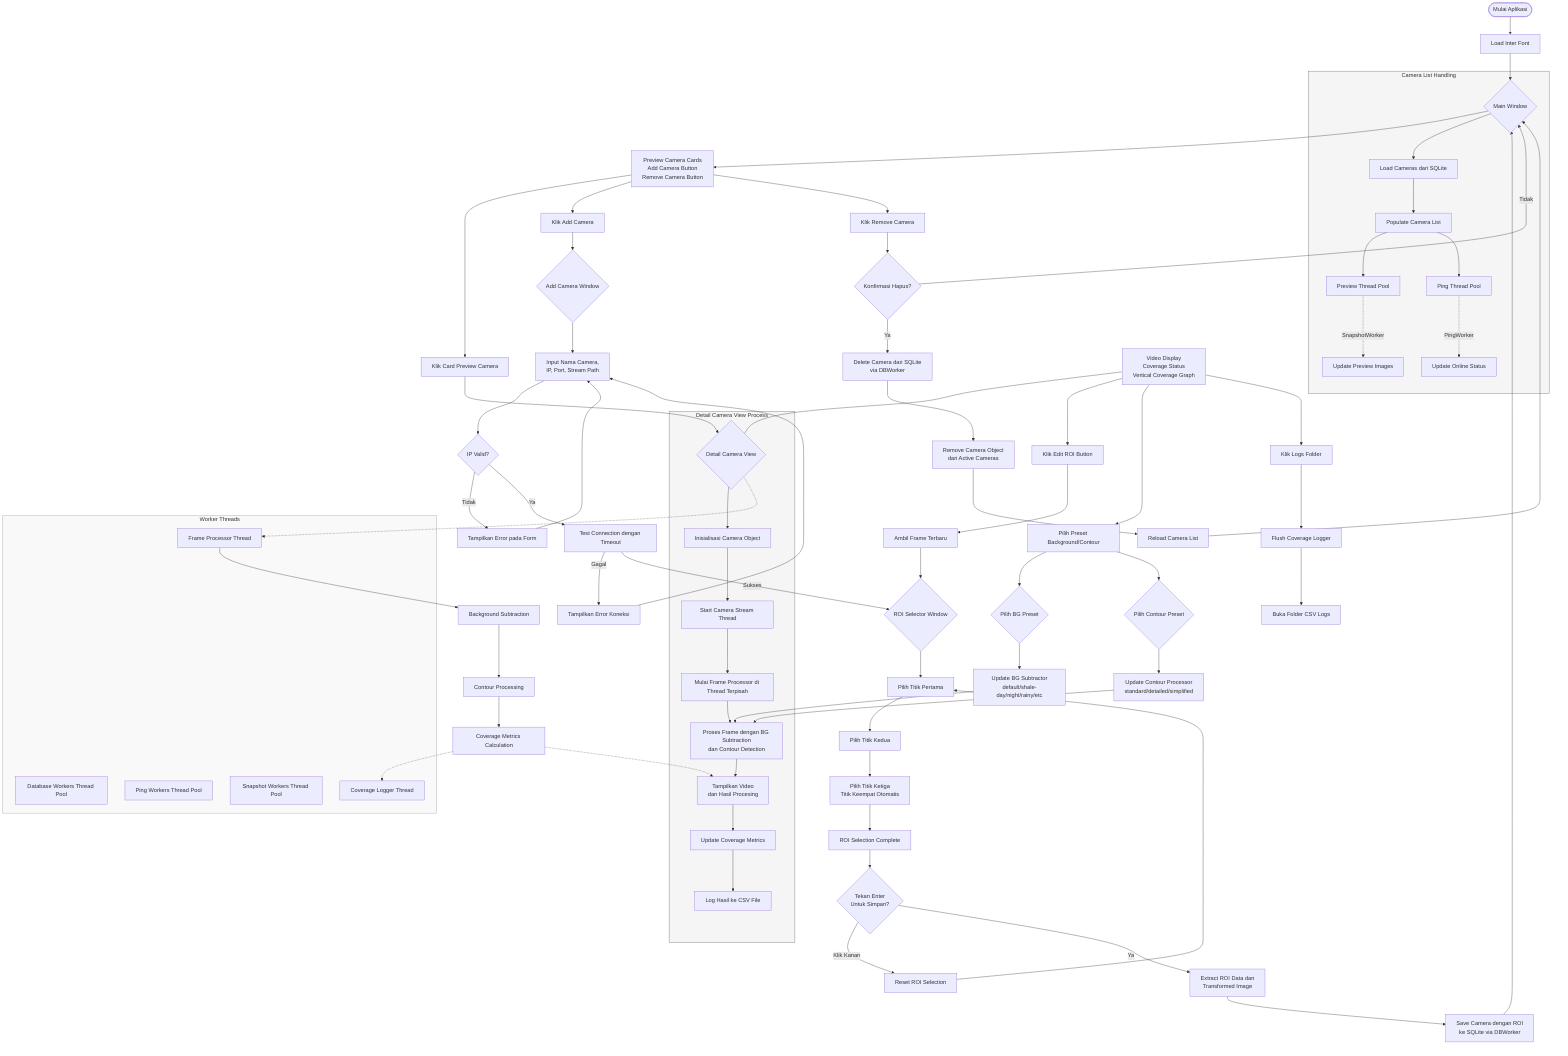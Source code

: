flowchart TD
    Start([Mulai Aplikasi]) --> LoadFonts[Load Inter Font] --> MainWindow{Main Window}
    
    %% Main Window dan navigasinya
    MainWindow --> MainWindowFeatures[Preview Camera Cards\nAdd Camera Button\nRemove Camera Button]
    MainWindowFeatures --> ClickCard[Klik Card Preview Camera]
    MainWindowFeatures --> ClickAddCamera[Klik Add Camera]
    MainWindowFeatures --> ClickRemoveCamera[Klik Remove Camera]
    
    %% Camera List & Preview System
    subgraph CameraListProcess [Camera List Handling]
        MainWindow --> LoadCameras[Load Cameras dari SQLite]
        LoadCameras --> PopulateCamList[Populate Camera List]
        PopulateCamList --> PreviewPool[Preview Thread Pool]
        PopulateCamList --> PingPool[Ping Thread Pool]
        PreviewPool -. SnapshotWorker .-> CameraPreview[Update Preview Images]
        PingPool -. PingWorker .-> CameraStatus[Update Online Status]
    end
    
    %% Add Camera Flow
    ClickAddCamera --> AddCameraWindow{Add Camera Window}
    AddCameraWindow --> FormInput[Input Nama Camera,\nIP, Port, Stream Path]
    FormInput --> ValidateIP{IP Valid?}
    ValidateIP -- Tidak --> ShowError[Tampilkan Error pada Form]
    ShowError --> FormInput
    ValidateIP -- Ya --> TestConnection[Test Connection dengan Timeout]
    TestConnection -- Gagal --> ShowConnError[Tampilkan Error Koneksi]
    ShowConnError --> FormInput
    TestConnection -- Sukses --> ROISelector{ROI Selector Window}
    
    %% ROI Selector Flow - More Refined Process
    ROISelector --> SelectPoint1[Pilih Titik Pertama]
    SelectPoint1 --> SelectPoint2[Pilih Titik Kedua]
    SelectPoint2 --> SelectPoint3[Pilih Titik Ketiga\nTitik Keempat Otomatis]
    SelectPoint3 --> ROIComplete[ROI Selection Complete]
    ROIComplete --> SaveROI{Tekan Enter\nUntuk Simpan?}
    SaveROI -- Klik Kanan --> ResetROI[Reset ROI Selection]
    ResetROI --> SelectPoint1
    SaveROI -- Ya --> GetROIAndImage[Extract ROI Data dan\nTransformed Image]
    GetROIAndImage --> SaveCamWithROI[Save Camera dengan ROI\nke SQLite via DBWorker]
    SaveCamWithROI --> MainWindow
    
    %% Camera Detail Flow - Updated
    ClickCard --> DetailCamera{Detail Camera View}
    
    subgraph DetailCameraProcess [Detail Camera View Process]
        DetailCamera --> InitCamera[Inisialisasi Camera Object]
        InitCamera --> StartStream[Start Camera Stream Thread]
        StartStream --> InitStreamWorkers[Mulai Frame Processor di Thread Terpisah] 
        InitStreamWorkers --> ProcessFrame[Proses Frame dengan BG Subtraction\ndan Contour Detection]
        ProcessFrame --> DisplayResults[Tampilkan Video\ndan Hasil Procesing]
        DisplayResults --> UpdateCoverage[Update Coverage Metrics]
        UpdateCoverage --> LogCoverageCSV[Log Hasil ke CSV File]
    end
    
    DetailFeatures[Video Display\nCoverage Status\nVertical Coverage Graph] --- DetailCamera
    DetailFeatures --> ClickEdit[Klik Edit ROI Button]
    DetailFeatures --> ChoosePreset[Pilih Preset Background/Contour]
    DetailFeatures --> ViewLogsFolder[Klik Logs Folder]
    
    %% Edit Camera ROI
    ClickEdit --> FetchCurrentFrame[Ambil Frame Terbaru]
    FetchCurrentFrame --> ROISelector
    
    %% Preset Selection - Updated with Specific Presets
    ChoosePreset --> SelectBGPreset{Pilih BG Preset}
    ChoosePreset --> SelectContourPreset{Pilih Contour Preset}
    
    SelectBGPreset --> UpdateBGSubtractor[Update BG Subtractor\ndefault/shale-day/night/rainy/etc]
    SelectContourPreset --> UpdateContourProc[Update Contour Processor\nstandard/detailed/simplified]
    
    UpdateBGSubtractor --> ProcessFrame
    UpdateContourProc --> ProcessFrame
    
    %% Open Logs Folder
    ViewLogsFolder --> FlushLogger[Flush Coverage Logger]
    FlushLogger --> OpenLogDir[Buka Folder CSV Logs]
    
    %% Remove Camera
    ClickRemoveCamera --> ConfirmDelete{Konfirmasi Hapus?}
    ConfirmDelete -- Tidak --> MainWindow
    ConfirmDelete -- Ya --> DeleteCameraDB[Delete Camera dari SQLite\nvia DBWorker]
    DeleteCameraDB --> RemoveCamObj[Remove Camera Object\ndari Active Cameras]
    RemoveCamObj --> ReloadCamList[Reload Camera List]
    ReloadCamList --> MainWindow
    
    %% Background Process System - Updated
    subgraph WorkerThreads [Worker Threads]
        StreamWorkersThread[Frame Processor Thread]
        DBWorkerPool[Database Workers Thread Pool]
        PingWorkers[Ping Workers Thread Pool] 
        SnapshotWorkers[Snapshot Workers Thread Pool]
        CoverageLoggerThread[Coverage Logger Thread]
    end
    
    DetailCamera -.-> StreamWorkersThread
    StreamWorkersThread --> BGSubtractor[Background Subtraction]
    BGSubtractor --> ContourProcessor[Contour Processing]
    ContourProcessor --> MetricsCalculation[Coverage Metrics Calculation]
    MetricsCalculation -.-> CoverageLoggerThread
    MetricsCalculation -.-> DisplayResults

style WorkerThreads fill:#f9f9f9,stroke:#999,stroke-width:1px
style DetailCameraProcess fill:#f5f5f5,stroke:#666,stroke-width:1px
style CameraListProcess fill:#f5f5f5,stroke:#666,stroke-width:1px